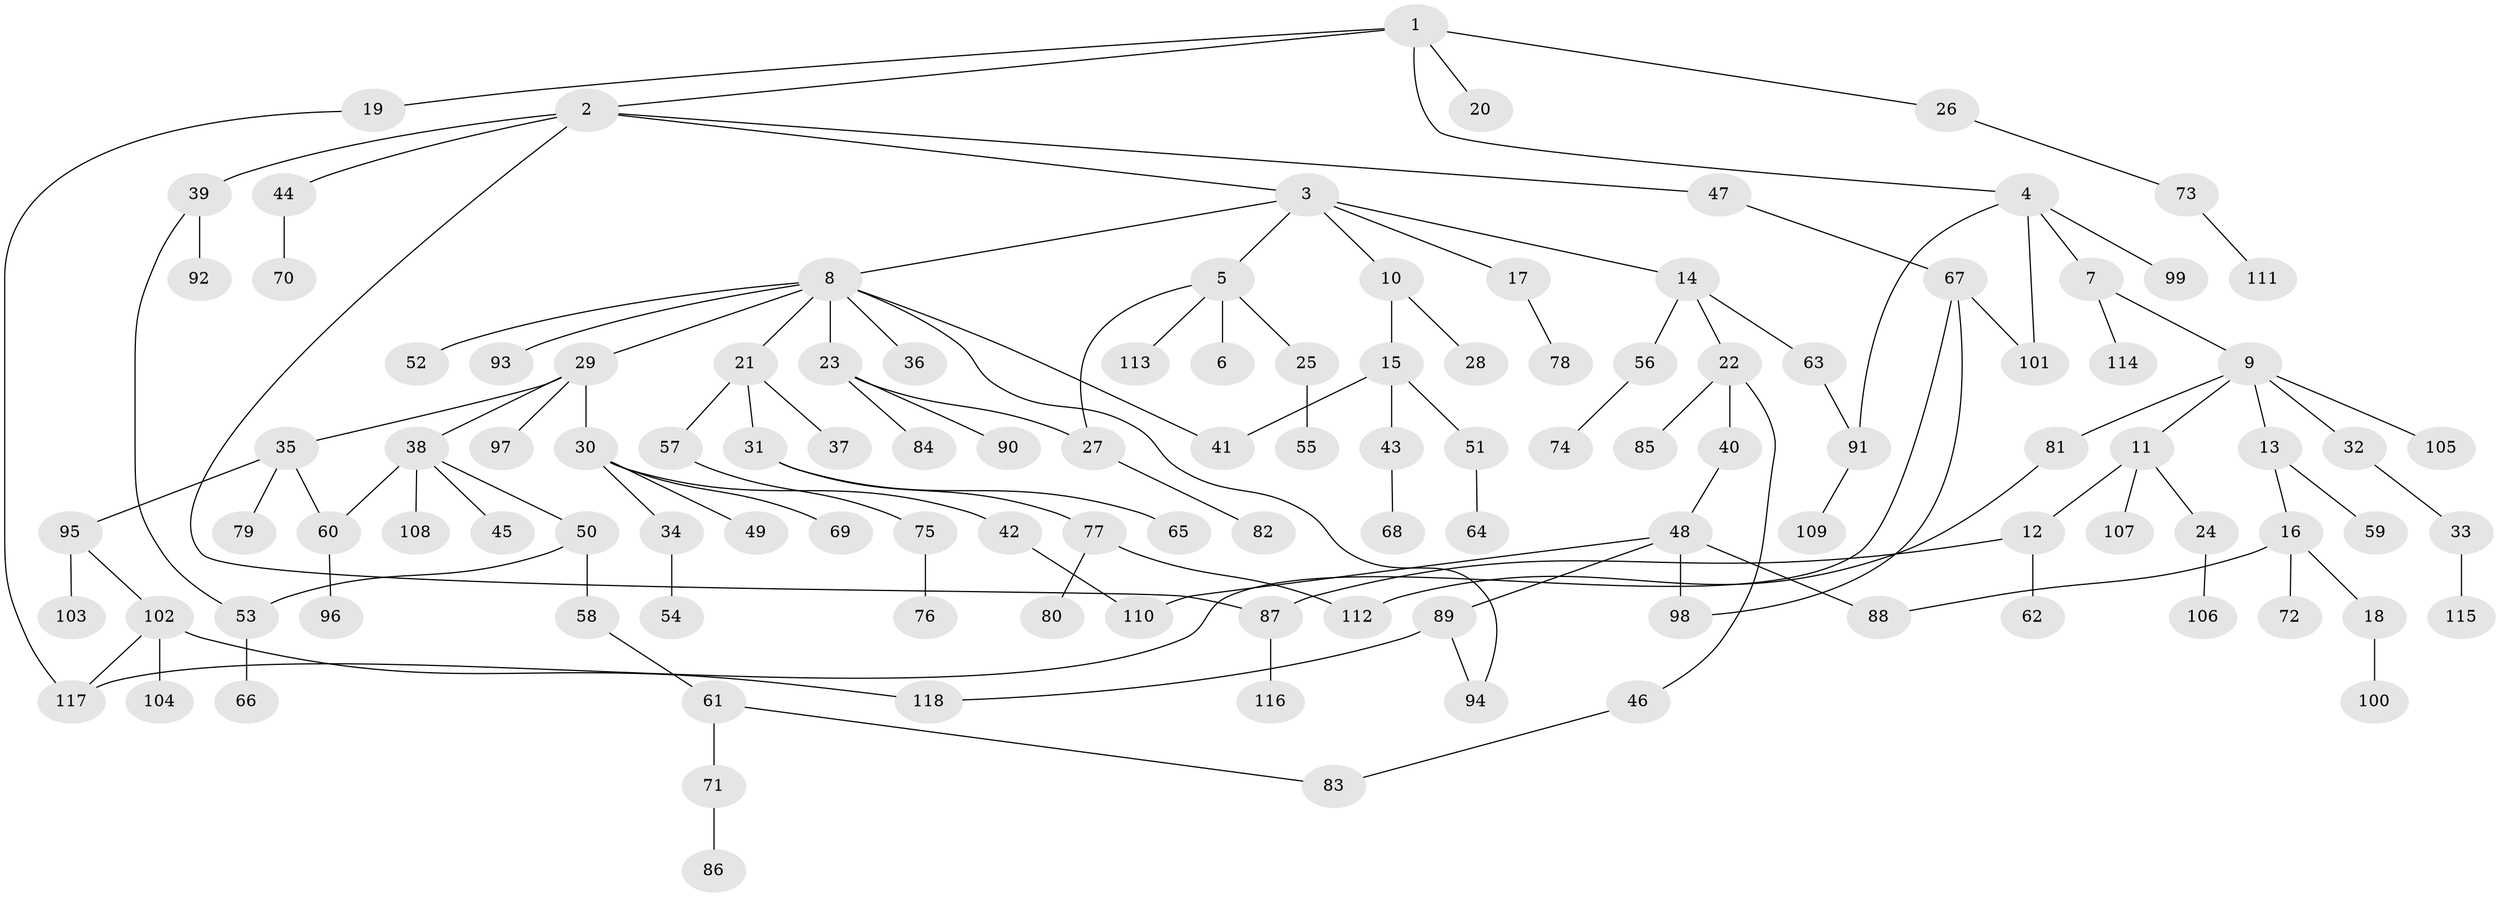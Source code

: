 // Generated by graph-tools (version 1.1) at 2025/13/03/09/25 04:13:28]
// undirected, 118 vertices, 133 edges
graph export_dot {
graph [start="1"]
  node [color=gray90,style=filled];
  1;
  2;
  3;
  4;
  5;
  6;
  7;
  8;
  9;
  10;
  11;
  12;
  13;
  14;
  15;
  16;
  17;
  18;
  19;
  20;
  21;
  22;
  23;
  24;
  25;
  26;
  27;
  28;
  29;
  30;
  31;
  32;
  33;
  34;
  35;
  36;
  37;
  38;
  39;
  40;
  41;
  42;
  43;
  44;
  45;
  46;
  47;
  48;
  49;
  50;
  51;
  52;
  53;
  54;
  55;
  56;
  57;
  58;
  59;
  60;
  61;
  62;
  63;
  64;
  65;
  66;
  67;
  68;
  69;
  70;
  71;
  72;
  73;
  74;
  75;
  76;
  77;
  78;
  79;
  80;
  81;
  82;
  83;
  84;
  85;
  86;
  87;
  88;
  89;
  90;
  91;
  92;
  93;
  94;
  95;
  96;
  97;
  98;
  99;
  100;
  101;
  102;
  103;
  104;
  105;
  106;
  107;
  108;
  109;
  110;
  111;
  112;
  113;
  114;
  115;
  116;
  117;
  118;
  1 -- 2;
  1 -- 4;
  1 -- 19;
  1 -- 20;
  1 -- 26;
  2 -- 3;
  2 -- 39;
  2 -- 44;
  2 -- 47;
  2 -- 87;
  3 -- 5;
  3 -- 8;
  3 -- 10;
  3 -- 14;
  3 -- 17;
  4 -- 7;
  4 -- 99;
  4 -- 91;
  4 -- 101;
  5 -- 6;
  5 -- 25;
  5 -- 27;
  5 -- 113;
  7 -- 9;
  7 -- 114;
  8 -- 21;
  8 -- 23;
  8 -- 29;
  8 -- 36;
  8 -- 52;
  8 -- 93;
  8 -- 94;
  8 -- 41;
  9 -- 11;
  9 -- 13;
  9 -- 32;
  9 -- 81;
  9 -- 105;
  10 -- 15;
  10 -- 28;
  11 -- 12;
  11 -- 24;
  11 -- 107;
  12 -- 62;
  12 -- 87;
  13 -- 16;
  13 -- 59;
  14 -- 22;
  14 -- 56;
  14 -- 63;
  15 -- 41;
  15 -- 43;
  15 -- 51;
  16 -- 18;
  16 -- 72;
  16 -- 88;
  17 -- 78;
  18 -- 100;
  19 -- 117;
  21 -- 31;
  21 -- 37;
  21 -- 57;
  22 -- 40;
  22 -- 46;
  22 -- 85;
  23 -- 84;
  23 -- 90;
  23 -- 27;
  24 -- 106;
  25 -- 55;
  26 -- 73;
  27 -- 82;
  29 -- 30;
  29 -- 35;
  29 -- 38;
  29 -- 97;
  30 -- 34;
  30 -- 42;
  30 -- 49;
  30 -- 69;
  31 -- 65;
  31 -- 77;
  32 -- 33;
  33 -- 115;
  34 -- 54;
  35 -- 60;
  35 -- 79;
  35 -- 95;
  38 -- 45;
  38 -- 50;
  38 -- 108;
  38 -- 60;
  39 -- 53;
  39 -- 92;
  40 -- 48;
  42 -- 110;
  43 -- 68;
  44 -- 70;
  46 -- 83;
  47 -- 67;
  48 -- 89;
  48 -- 98;
  48 -- 110;
  48 -- 88;
  50 -- 58;
  50 -- 53;
  51 -- 64;
  53 -- 66;
  56 -- 74;
  57 -- 75;
  58 -- 61;
  60 -- 96;
  61 -- 71;
  61 -- 83;
  63 -- 91;
  67 -- 101;
  67 -- 98;
  67 -- 117;
  71 -- 86;
  73 -- 111;
  75 -- 76;
  77 -- 80;
  77 -- 112;
  81 -- 112;
  87 -- 116;
  89 -- 94;
  89 -- 118;
  91 -- 109;
  95 -- 102;
  95 -- 103;
  102 -- 104;
  102 -- 117;
  102 -- 118;
}
